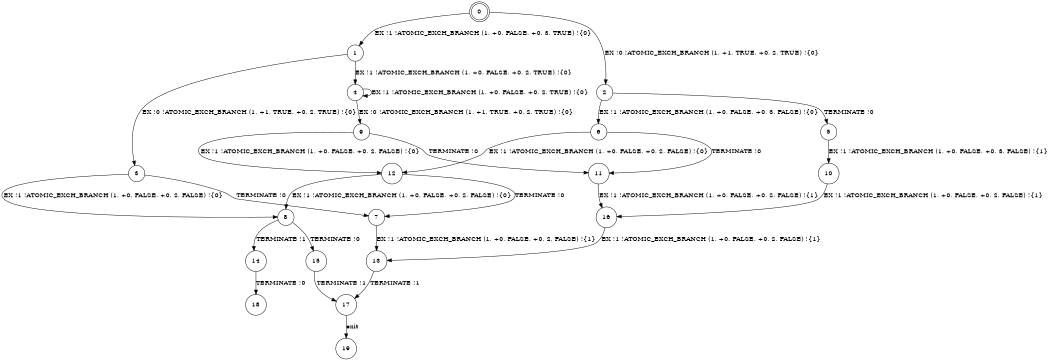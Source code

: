digraph BCG {
size = "7, 10.5";
center = TRUE;
node [shape = circle];
0 [peripheries = 2];
0 -> 1 [label = "EX !1 !ATOMIC_EXCH_BRANCH (1, +0, FALSE, +0, 3, TRUE) !{0}"];
0 -> 2 [label = "EX !0 !ATOMIC_EXCH_BRANCH (1, +1, TRUE, +0, 2, TRUE) !{0}"];
1 -> 3 [label = "EX !0 !ATOMIC_EXCH_BRANCH (1, +1, TRUE, +0, 2, TRUE) !{0}"];
1 -> 4 [label = "EX !1 !ATOMIC_EXCH_BRANCH (1, +0, FALSE, +0, 2, TRUE) !{0}"];
2 -> 5 [label = "TERMINATE !0"];
2 -> 6 [label = "EX !1 !ATOMIC_EXCH_BRANCH (1, +0, FALSE, +0, 3, FALSE) !{0}"];
3 -> 7 [label = "TERMINATE !0"];
3 -> 8 [label = "EX !1 !ATOMIC_EXCH_BRANCH (1, +0, FALSE, +0, 2, FALSE) !{0}"];
4 -> 9 [label = "EX !0 !ATOMIC_EXCH_BRANCH (1, +1, TRUE, +0, 2, TRUE) !{0}"];
4 -> 4 [label = "EX !1 !ATOMIC_EXCH_BRANCH (1, +0, FALSE, +0, 2, TRUE) !{0}"];
5 -> 10 [label = "EX !1 !ATOMIC_EXCH_BRANCH (1, +0, FALSE, +0, 3, FALSE) !{1}"];
6 -> 11 [label = "TERMINATE !0"];
6 -> 12 [label = "EX !1 !ATOMIC_EXCH_BRANCH (1, +0, FALSE, +0, 2, FALSE) !{0}"];
7 -> 13 [label = "EX !1 !ATOMIC_EXCH_BRANCH (1, +0, FALSE, +0, 2, FALSE) !{1}"];
8 -> 14 [label = "TERMINATE !1"];
8 -> 15 [label = "TERMINATE !0"];
9 -> 11 [label = "TERMINATE !0"];
9 -> 12 [label = "EX !1 !ATOMIC_EXCH_BRANCH (1, +0, FALSE, +0, 2, FALSE) !{0}"];
10 -> 16 [label = "EX !1 !ATOMIC_EXCH_BRANCH (1, +0, FALSE, +0, 2, FALSE) !{1}"];
11 -> 16 [label = "EX !1 !ATOMIC_EXCH_BRANCH (1, +0, FALSE, +0, 2, FALSE) !{1}"];
12 -> 7 [label = "TERMINATE !0"];
12 -> 8 [label = "EX !1 !ATOMIC_EXCH_BRANCH (1, +0, FALSE, +0, 2, FALSE) !{0}"];
13 -> 17 [label = "TERMINATE !1"];
14 -> 18 [label = "TERMINATE !0"];
15 -> 17 [label = "TERMINATE !1"];
16 -> 13 [label = "EX !1 !ATOMIC_EXCH_BRANCH (1, +0, FALSE, +0, 2, FALSE) !{1}"];
17 -> 19 [label = "exit"];
}
